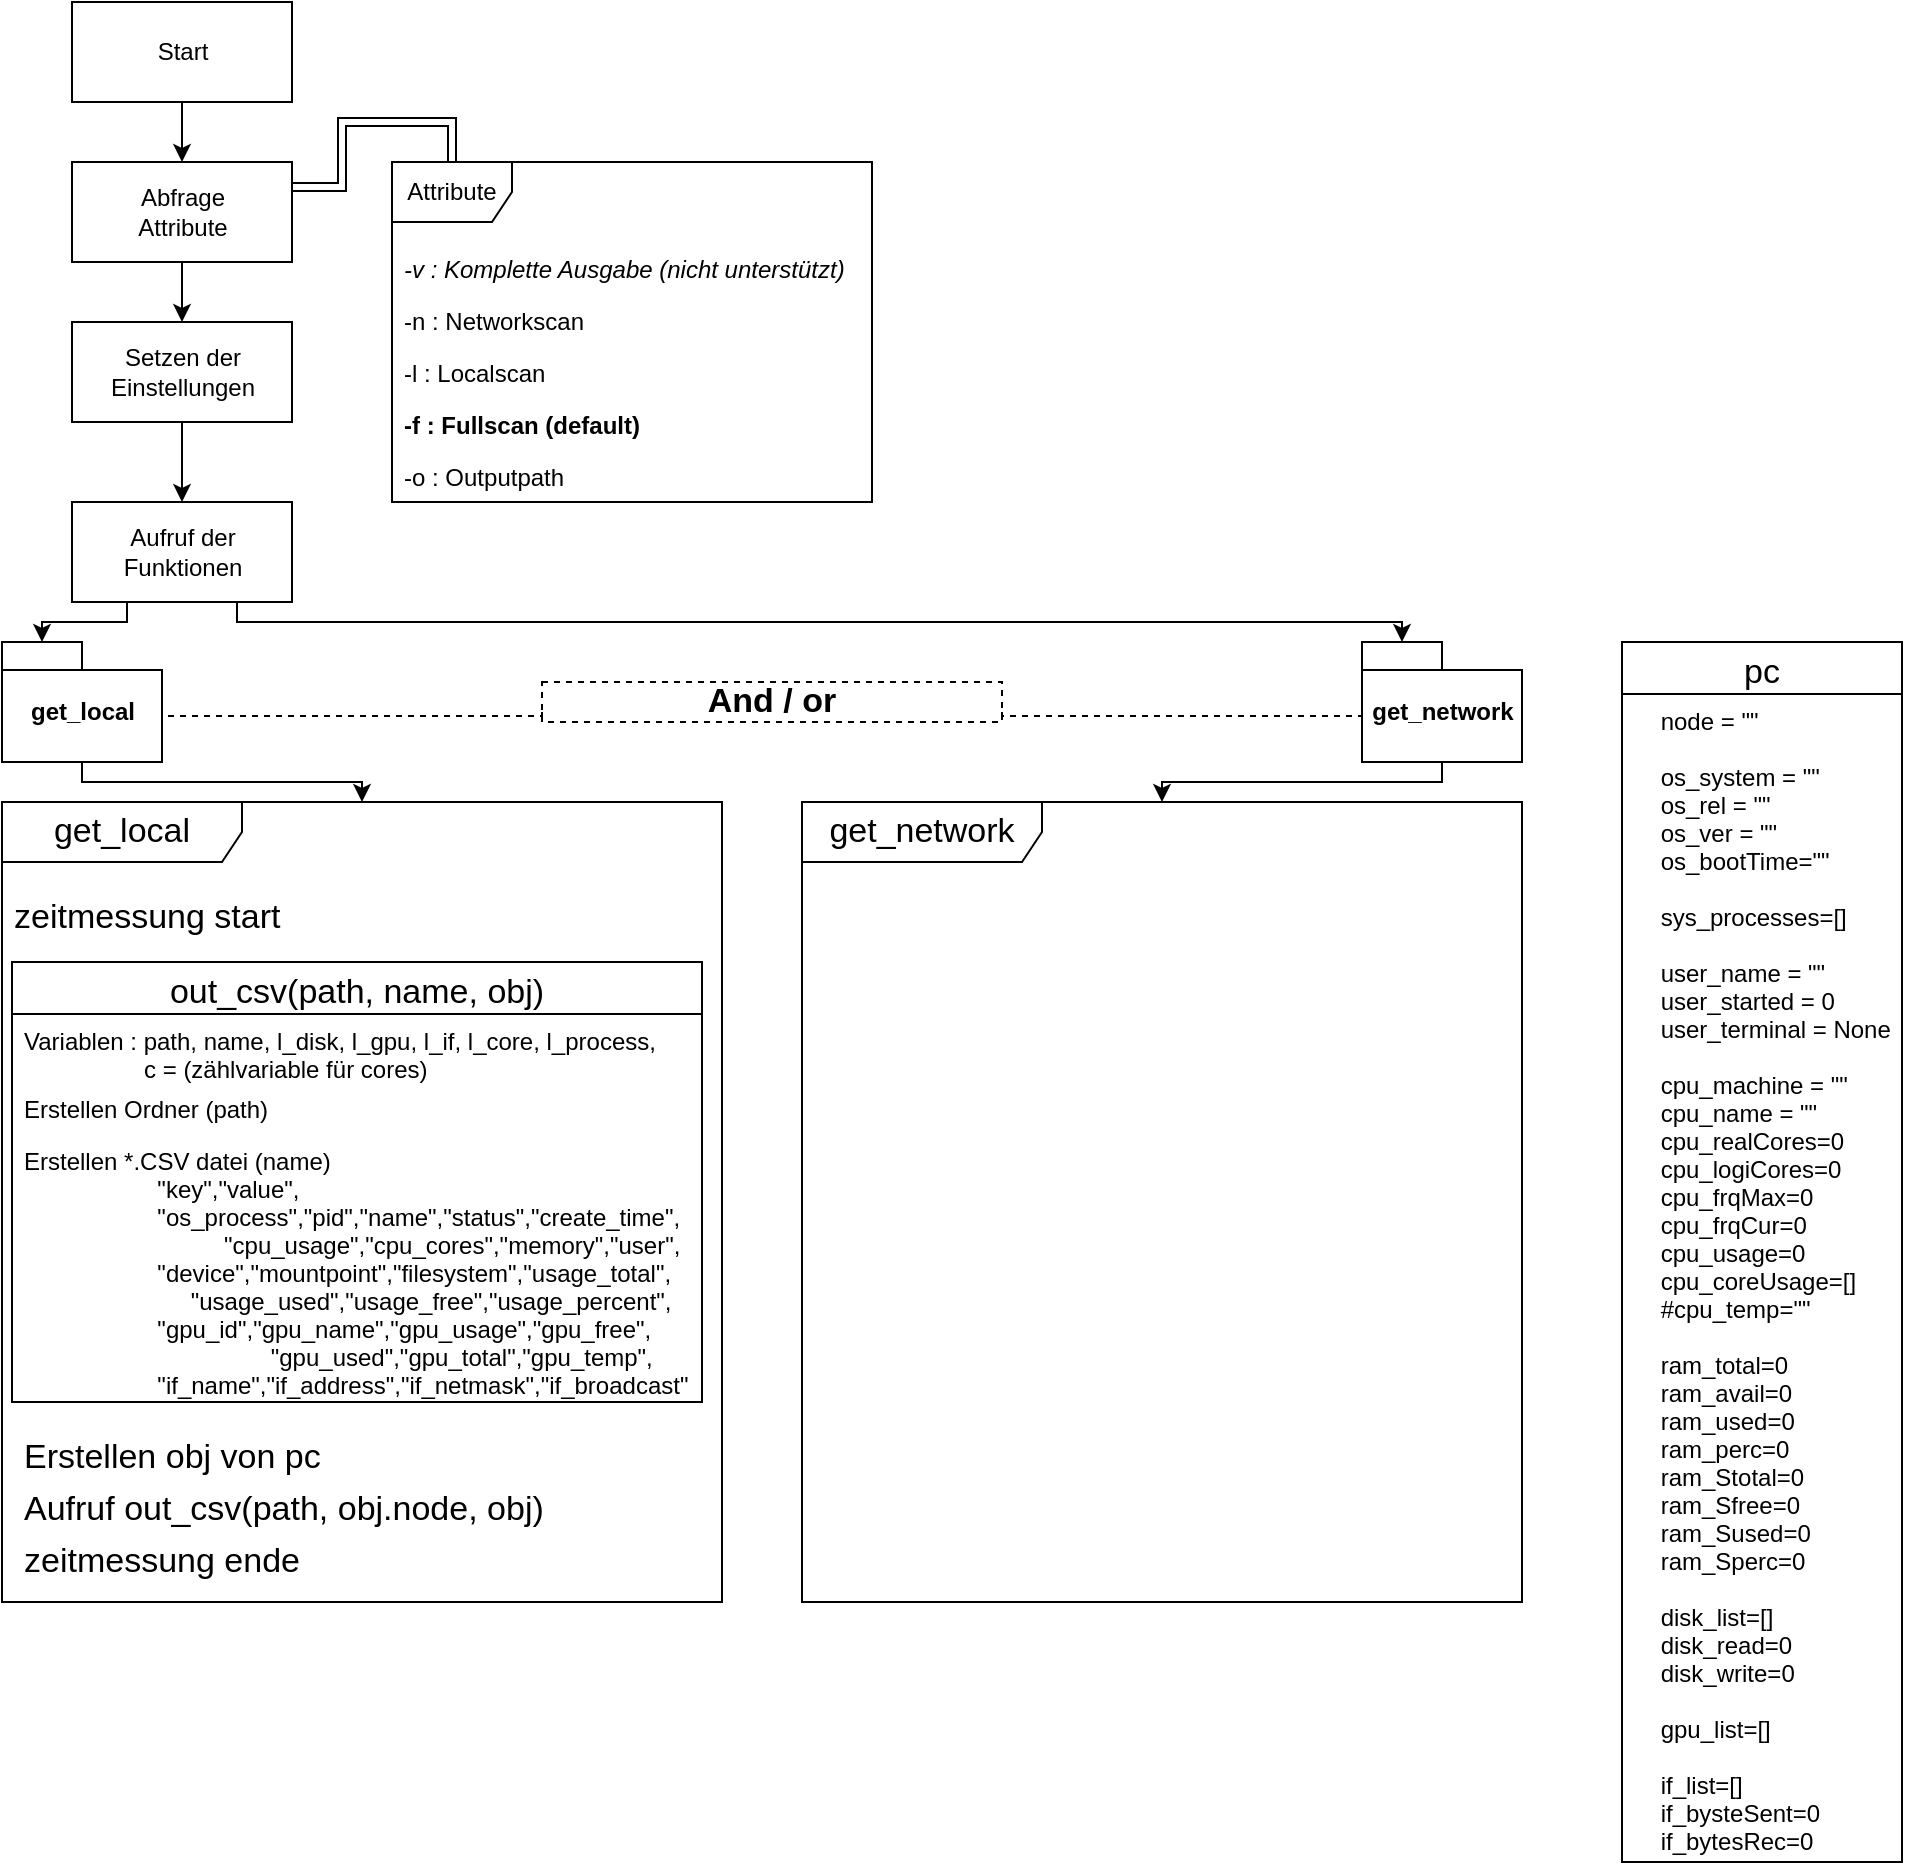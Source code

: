 <mxfile version="14.6.6" type="github">
  <diagram name="Page-1" id="0783ab3e-0a74-02c8-0abd-f7b4e66b4bec">
    <mxGraphModel dx="1382" dy="795" grid="1" gridSize="10" guides="1" tooltips="1" connect="1" arrows="1" fold="1" page="1" pageScale="1" pageWidth="850" pageHeight="1100" background="#ffffff" math="0" shadow="0">
      <root>
        <mxCell id="0" />
        <mxCell id="1" parent="0" />
        <mxCell id="s83j-BUwnU0X72fGFEWC-13" style="edgeStyle=orthogonalEdgeStyle;rounded=0;orthogonalLoop=1;jettySize=auto;html=1;exitX=0.5;exitY=1;exitDx=0;exitDy=0;entryX=0.5;entryY=0;entryDx=0;entryDy=0;" edge="1" parent="1" source="s83j-BUwnU0X72fGFEWC-2" target="s83j-BUwnU0X72fGFEWC-4">
          <mxGeometry relative="1" as="geometry" />
        </mxCell>
        <mxCell id="s83j-BUwnU0X72fGFEWC-2" value="Start" style="html=1;" vertex="1" parent="1">
          <mxGeometry x="75" y="40" width="110" height="50" as="geometry" />
        </mxCell>
        <mxCell id="s83j-BUwnU0X72fGFEWC-15" style="edgeStyle=orthogonalEdgeStyle;shape=link;rounded=0;orthogonalLoop=1;jettySize=auto;html=1;exitX=1;exitY=0.25;exitDx=0;exitDy=0;entryX=0.125;entryY=0;entryDx=0;entryDy=0;entryPerimeter=0;" edge="1" parent="1" source="s83j-BUwnU0X72fGFEWC-4" target="s83j-BUwnU0X72fGFEWC-6">
          <mxGeometry relative="1" as="geometry" />
        </mxCell>
        <mxCell id="s83j-BUwnU0X72fGFEWC-17" style="edgeStyle=orthogonalEdgeStyle;rounded=0;orthogonalLoop=1;jettySize=auto;html=1;exitX=0.5;exitY=1;exitDx=0;exitDy=0;entryX=0.5;entryY=0;entryDx=0;entryDy=0;" edge="1" parent="1" source="s83j-BUwnU0X72fGFEWC-4" target="s83j-BUwnU0X72fGFEWC-16">
          <mxGeometry relative="1" as="geometry" />
        </mxCell>
        <mxCell id="s83j-BUwnU0X72fGFEWC-4" value="Abfrage &lt;br&gt;Attribute" style="html=1;" vertex="1" parent="1">
          <mxGeometry x="75" y="120" width="110" height="50" as="geometry" />
        </mxCell>
        <mxCell id="s83j-BUwnU0X72fGFEWC-6" value="Attribute" style="shape=umlFrame;whiteSpace=wrap;html=1;" vertex="1" parent="1">
          <mxGeometry x="235" y="120" width="240" height="170" as="geometry" />
        </mxCell>
        <mxCell id="s83j-BUwnU0X72fGFEWC-8" value="-v : Komplette Ausgabe (nicht unterstützt)" style="text;strokeColor=none;fillColor=none;align=left;verticalAlign=top;spacingLeft=4;spacingRight=4;overflow=hidden;rotatable=0;points=[[0,0.5],[1,0.5]];portConstraint=eastwest;fontStyle=2" vertex="1" parent="1">
          <mxGeometry x="235" y="160" width="240" height="26" as="geometry" />
        </mxCell>
        <mxCell id="s83j-BUwnU0X72fGFEWC-9" value="-n : Networkscan" style="text;strokeColor=none;fillColor=none;align=left;verticalAlign=top;spacingLeft=4;spacingRight=4;overflow=hidden;rotatable=0;points=[[0,0.5],[1,0.5]];portConstraint=eastwest;" vertex="1" parent="1">
          <mxGeometry x="235" y="186" width="240" height="26" as="geometry" />
        </mxCell>
        <mxCell id="s83j-BUwnU0X72fGFEWC-10" value="-l : Localscan" style="text;strokeColor=none;fillColor=none;align=left;verticalAlign=top;spacingLeft=4;spacingRight=4;overflow=hidden;rotatable=0;points=[[0,0.5],[1,0.5]];portConstraint=eastwest;" vertex="1" parent="1">
          <mxGeometry x="235" y="212" width="240" height="26" as="geometry" />
        </mxCell>
        <mxCell id="s83j-BUwnU0X72fGFEWC-11" value="-f : Fullscan (default)" style="text;strokeColor=none;fillColor=none;align=left;verticalAlign=top;spacingLeft=4;spacingRight=4;overflow=hidden;rotatable=0;points=[[0,0.5],[1,0.5]];portConstraint=eastwest;fontStyle=1" vertex="1" parent="1">
          <mxGeometry x="235" y="238" width="240" height="26" as="geometry" />
        </mxCell>
        <mxCell id="s83j-BUwnU0X72fGFEWC-12" value="-o : Outputpath" style="text;strokeColor=none;fillColor=none;align=left;verticalAlign=top;spacingLeft=4;spacingRight=4;overflow=hidden;rotatable=0;points=[[0,0.5],[1,0.5]];portConstraint=eastwest;" vertex="1" parent="1">
          <mxGeometry x="235" y="264" width="240" height="26" as="geometry" />
        </mxCell>
        <mxCell id="s83j-BUwnU0X72fGFEWC-19" style="edgeStyle=orthogonalEdgeStyle;rounded=0;orthogonalLoop=1;jettySize=auto;html=1;exitX=0.5;exitY=1;exitDx=0;exitDy=0;entryX=0.5;entryY=0;entryDx=0;entryDy=0;" edge="1" parent="1" source="s83j-BUwnU0X72fGFEWC-16" target="s83j-BUwnU0X72fGFEWC-18">
          <mxGeometry relative="1" as="geometry" />
        </mxCell>
        <mxCell id="s83j-BUwnU0X72fGFEWC-16" value="Setzen der &lt;br&gt;Einstellungen" style="html=1;" vertex="1" parent="1">
          <mxGeometry x="75" y="200" width="110" height="50" as="geometry" />
        </mxCell>
        <mxCell id="s83j-BUwnU0X72fGFEWC-22" style="edgeStyle=orthogonalEdgeStyle;rounded=0;orthogonalLoop=1;jettySize=auto;html=1;exitX=0.25;exitY=1;exitDx=0;exitDy=0;entryX=0;entryY=0;entryDx=20;entryDy=0;entryPerimeter=0;" edge="1" parent="1" source="s83j-BUwnU0X72fGFEWC-18" target="s83j-BUwnU0X72fGFEWC-20">
          <mxGeometry relative="1" as="geometry">
            <Array as="points">
              <mxPoint x="103" y="350" />
              <mxPoint x="60" y="350" />
            </Array>
          </mxGeometry>
        </mxCell>
        <mxCell id="s83j-BUwnU0X72fGFEWC-23" style="edgeStyle=orthogonalEdgeStyle;rounded=0;orthogonalLoop=1;jettySize=auto;html=1;exitX=0.75;exitY=1;exitDx=0;exitDy=0;entryX=0;entryY=0;entryDx=20;entryDy=0;entryPerimeter=0;" edge="1" parent="1" source="s83j-BUwnU0X72fGFEWC-18" target="s83j-BUwnU0X72fGFEWC-21">
          <mxGeometry relative="1" as="geometry">
            <Array as="points">
              <mxPoint x="158" y="350" />
              <mxPoint x="740" y="350" />
            </Array>
          </mxGeometry>
        </mxCell>
        <mxCell id="s83j-BUwnU0X72fGFEWC-18" value="Aufruf der &lt;br&gt;Funktionen" style="html=1;" vertex="1" parent="1">
          <mxGeometry x="75" y="290" width="110" height="50" as="geometry" />
        </mxCell>
        <mxCell id="s83j-BUwnU0X72fGFEWC-33" style="edgeStyle=orthogonalEdgeStyle;rounded=0;orthogonalLoop=1;jettySize=auto;html=1;exitX=0.5;exitY=1;exitDx=0;exitDy=0;exitPerimeter=0;fontSize=17;startArrow=none;startFill=0;endArrow=classic;endFill=1;" edge="1" parent="1" source="s83j-BUwnU0X72fGFEWC-20" target="s83j-BUwnU0X72fGFEWC-29">
          <mxGeometry relative="1" as="geometry">
            <Array as="points">
              <mxPoint x="80" y="430" />
              <mxPoint x="220" y="430" />
            </Array>
          </mxGeometry>
        </mxCell>
        <mxCell id="s83j-BUwnU0X72fGFEWC-20" value="get_local" style="shape=folder;fontStyle=1;spacingTop=10;tabWidth=40;tabHeight=14;tabPosition=left;html=1;" vertex="1" parent="1">
          <mxGeometry x="40" y="360" width="80" height="60" as="geometry" />
        </mxCell>
        <mxCell id="s83j-BUwnU0X72fGFEWC-34" style="edgeStyle=orthogonalEdgeStyle;rounded=0;orthogonalLoop=1;jettySize=auto;html=1;exitX=0.5;exitY=1;exitDx=0;exitDy=0;exitPerimeter=0;fontSize=17;startArrow=none;startFill=0;endArrow=classic;endFill=1;" edge="1" parent="1" source="s83j-BUwnU0X72fGFEWC-21" target="s83j-BUwnU0X72fGFEWC-30">
          <mxGeometry relative="1" as="geometry">
            <Array as="points">
              <mxPoint x="760" y="430" />
              <mxPoint x="620" y="430" />
            </Array>
          </mxGeometry>
        </mxCell>
        <mxCell id="s83j-BUwnU0X72fGFEWC-21" value="get_network" style="shape=folder;fontStyle=1;spacingTop=10;tabWidth=40;tabHeight=14;tabPosition=left;html=1;" vertex="1" parent="1">
          <mxGeometry x="720" y="360" width="80" height="60" as="geometry" />
        </mxCell>
        <mxCell id="s83j-BUwnU0X72fGFEWC-27" style="edgeStyle=orthogonalEdgeStyle;rounded=0;orthogonalLoop=1;jettySize=auto;html=1;exitX=0;exitY=0.75;exitDx=0;exitDy=0;entryX=0;entryY=0;entryDx=80;entryDy=37;entryPerimeter=0;dashed=1;fontSize=17;startArrow=none;startFill=0;endArrow=none;endFill=0;" edge="1" parent="1" source="s83j-BUwnU0X72fGFEWC-25" target="s83j-BUwnU0X72fGFEWC-20">
          <mxGeometry relative="1" as="geometry">
            <Array as="points">
              <mxPoint x="310" y="397" />
            </Array>
          </mxGeometry>
        </mxCell>
        <mxCell id="s83j-BUwnU0X72fGFEWC-28" style="edgeStyle=orthogonalEdgeStyle;rounded=0;orthogonalLoop=1;jettySize=auto;html=1;exitX=1;exitY=0.75;exitDx=0;exitDy=0;entryX=0;entryY=0;entryDx=0;entryDy=37;entryPerimeter=0;dashed=1;fontSize=17;startArrow=none;startFill=0;endArrow=none;endFill=0;" edge="1" parent="1" source="s83j-BUwnU0X72fGFEWC-25" target="s83j-BUwnU0X72fGFEWC-21">
          <mxGeometry relative="1" as="geometry">
            <Array as="points">
              <mxPoint x="540" y="397" />
            </Array>
          </mxGeometry>
        </mxCell>
        <mxCell id="s83j-BUwnU0X72fGFEWC-25" value="And / or" style="text;html=1;fillColor=none;align=center;verticalAlign=middle;whiteSpace=wrap;rounded=0;fontSize=17;fontStyle=1;dashed=1;strokeColor=#000000;" vertex="1" parent="1">
          <mxGeometry x="310" y="380" width="230" height="20" as="geometry" />
        </mxCell>
        <mxCell id="s83j-BUwnU0X72fGFEWC-29" value="get_local" style="shape=umlFrame;whiteSpace=wrap;html=1;fontSize=17;strokeColor=#000000;width=120;height=30;" vertex="1" parent="1">
          <mxGeometry x="40" y="440" width="360" height="400" as="geometry" />
        </mxCell>
        <mxCell id="s83j-BUwnU0X72fGFEWC-30" value="get_network" style="shape=umlFrame;whiteSpace=wrap;html=1;fontSize=17;strokeColor=#000000;width=120;height=30;" vertex="1" parent="1">
          <mxGeometry x="440" y="440" width="360" height="400" as="geometry" />
        </mxCell>
        <mxCell id="s83j-BUwnU0X72fGFEWC-35" value="zeitmessung start" style="text;strokeColor=none;fillColor=none;align=left;verticalAlign=top;spacingLeft=4;spacingRight=4;overflow=hidden;rotatable=0;points=[[0,0.5],[1,0.5]];portConstraint=eastwest;fontSize=17;" vertex="1" parent="1">
          <mxGeometry x="40" y="480" width="320" height="26" as="geometry" />
        </mxCell>
        <mxCell id="s83j-BUwnU0X72fGFEWC-36" value="out_csv(path, name, obj)" style="swimlane;fontStyle=0;childLayout=stackLayout;horizontal=1;startSize=26;fillColor=none;horizontalStack=0;resizeParent=1;resizeParentMax=0;resizeLast=0;collapsible=1;marginBottom=0;fontSize=17;strokeColor=#000000;" vertex="1" parent="1">
          <mxGeometry x="45" y="520" width="345" height="220" as="geometry" />
        </mxCell>
        <mxCell id="s83j-BUwnU0X72fGFEWC-37" value="Variablen : path, name, l_disk, l_gpu, l_if, l_core, l_process, &#xa;                  c = (zählvariable für cores)" style="text;strokeColor=none;fillColor=none;align=left;verticalAlign=top;spacingLeft=4;spacingRight=4;overflow=hidden;rotatable=0;points=[[0,0.5],[1,0.5]];portConstraint=eastwest;" vertex="1" parent="s83j-BUwnU0X72fGFEWC-36">
          <mxGeometry y="26" width="345" height="34" as="geometry" />
        </mxCell>
        <mxCell id="s83j-BUwnU0X72fGFEWC-38" value="Erstellen Ordner (path)" style="text;strokeColor=none;fillColor=none;align=left;verticalAlign=top;spacingLeft=4;spacingRight=4;overflow=hidden;rotatable=0;points=[[0,0.5],[1,0.5]];portConstraint=eastwest;" vertex="1" parent="s83j-BUwnU0X72fGFEWC-36">
          <mxGeometry y="60" width="345" height="26" as="geometry" />
        </mxCell>
        <mxCell id="s83j-BUwnU0X72fGFEWC-41" value="Erstellen *.CSV datei (name)&#xa;                    &quot;key&quot;,&quot;value&quot;,&#xa;                    &quot;os_process&quot;,&quot;pid&quot;,&quot;name&quot;,&quot;status&quot;,&quot;create_time&quot;,&#xa;                              &quot;cpu_usage&quot;,&quot;cpu_cores&quot;,&quot;memory&quot;,&quot;user&quot;,&#xa;                    &quot;device&quot;,&quot;mountpoint&quot;,&quot;filesystem&quot;,&quot;usage_total&quot;,&#xa;                         &quot;usage_used&quot;,&quot;usage_free&quot;,&quot;usage_percent&quot;,&#xa;                    &quot;gpu_id&quot;,&quot;gpu_name&quot;,&quot;gpu_usage&quot;,&quot;gpu_free&quot;,&#xa;                                     &quot;gpu_used&quot;,&quot;gpu_total&quot;,&quot;gpu_temp&quot;,&#xa;                    &quot;if_name&quot;,&quot;if_address&quot;,&quot;if_netmask&quot;,&quot;if_broadcast&quot;" style="text;strokeColor=none;fillColor=none;align=left;verticalAlign=top;spacingLeft=4;spacingRight=4;overflow=hidden;rotatable=0;points=[[0,0.5],[1,0.5]];portConstraint=eastwest;" vertex="1" parent="s83j-BUwnU0X72fGFEWC-36">
          <mxGeometry y="86" width="345" height="134" as="geometry" />
        </mxCell>
        <mxCell id="s83j-BUwnU0X72fGFEWC-43" value="Erstellen obj von pc" style="text;strokeColor=none;fillColor=none;align=left;verticalAlign=top;spacingLeft=4;spacingRight=4;overflow=hidden;rotatable=0;points=[[0,0.5],[1,0.5]];portConstraint=eastwest;fontSize=17;" vertex="1" parent="1">
          <mxGeometry x="45" y="750" width="320" height="26" as="geometry" />
        </mxCell>
        <mxCell id="s83j-BUwnU0X72fGFEWC-44" value="Aufruf out_csv(path, obj.node, obj)" style="text;strokeColor=none;fillColor=none;align=left;verticalAlign=top;spacingLeft=4;spacingRight=4;overflow=hidden;rotatable=0;points=[[0,0.5],[1,0.5]];portConstraint=eastwest;fontSize=17;" vertex="1" parent="1">
          <mxGeometry x="45" y="776" width="320" height="26" as="geometry" />
        </mxCell>
        <mxCell id="s83j-BUwnU0X72fGFEWC-45" value="zeitmessung ende" style="text;strokeColor=none;fillColor=none;align=left;verticalAlign=top;spacingLeft=4;spacingRight=4;overflow=hidden;rotatable=0;points=[[0,0.5],[1,0.5]];portConstraint=eastwest;fontSize=17;" vertex="1" parent="1">
          <mxGeometry x="45" y="802" width="320" height="26" as="geometry" />
        </mxCell>
        <mxCell id="s83j-BUwnU0X72fGFEWC-46" value="pc" style="swimlane;fontStyle=0;childLayout=stackLayout;horizontal=1;startSize=26;fillColor=none;horizontalStack=0;resizeParent=1;resizeParentMax=0;resizeLast=0;collapsible=1;marginBottom=0;fontSize=17;strokeColor=#000000;" vertex="1" parent="1">
          <mxGeometry x="850" y="360" width="140" height="610" as="geometry" />
        </mxCell>
        <mxCell id="s83j-BUwnU0X72fGFEWC-47" value="    node = &quot;&quot;                       #PC Name&#xa;    &#xa;    os_system = &quot;&quot;              #System Type &quot;Win, Linux, ...&quot;&#xa;    os_rel = &quot;&quot;                     #OS Release &quot;10&quot;&#xa;    os_ver = &quot;&quot;                    #OS Version &quot;10.0.184&quot;&#xa;    os_bootTime=&quot;&quot;            #OS Startup&#xa;&#xa;    sys_processes=[]            #List 2D of SystemProcesses [os_process,pid,name,status,create_time,cpu_usage,cpu_cores,memory,user]&#xa;    &#xa;    user_name = &quot;&quot;              #Active User&#xa;    user_started = 0            #Last startup&#xa;    user_terminal = None        #Terminalmodus&#xa;    &#xa;    cpu_machine = &quot;&quot;            #Machinearch. &quot;AMD64&quot;&#xa;    cpu_name = &quot;&quot;               #CPU Name &quot;Intel64 Family 6 Model 60 Stepping 3, GenuineIntel&quot;&#xa;    cpu_realCores=0             #Real Cores on CPU&#xa;    cpu_logiCores=0             #Logic Cores in CPU&#xa;    cpu_frqMax=0                #Max Frequence of CPU&#xa;    cpu_frqCur=0                #Current Frequence of CPU&#xa;    cpu_usage=0                 #CPU usage in %&#xa;    cpu_coreUsage=[]            #List of logical cores and usage in %&#xa;    #cpu_temp=&quot;&quot;                 #FEHLT&#xa;&#xa;    ram_total=0                  #Total RAM&#xa;    ram_avail=0                 #Available RAM&#xa;    ram_used=0                  #Used RAM&#xa;    ram_perc=0                  #Used RAM in Percent&#xa;    ram_Stotal=0                #Total Swap&#xa;    ram_Sfree=0                 #Available Swap&#xa;    ram_Sused=0                 #Used Swap&#xa;    ram_Sperc=0                 #Used Swap in Percent&#xa;&#xa;    disk_list=[]                      #List 2D of all disks connected to PC (device, mountpoint, filesystem, part_usage.total,part_usage.used,part_usage.free,part_usage.percent)&#xa;    disk_read=0                  #Read Bytes since Boot&#xa;    disk_write=0                  #Write Bytes since Boot&#xa;&#xa;    gpu_list=[]                      #List 2D GPU (id, name, usage(%), free mem(byte), used mem(byte), total mem(byte), temperature(°C))&#xa;&#xa;    if_list=[]                          #List 2D of Interfaces&#xa;    if_bysteSent=0              #Network sendet Bytes&#xa;    if_bytesRec=0               #Network recived Bytes" style="text;strokeColor=none;fillColor=none;align=left;verticalAlign=top;spacingLeft=4;spacingRight=4;overflow=hidden;rotatable=0;points=[[0,0.5],[1,0.5]];portConstraint=eastwest;" vertex="1" parent="s83j-BUwnU0X72fGFEWC-46">
          <mxGeometry y="26" width="140" height="584" as="geometry" />
        </mxCell>
      </root>
    </mxGraphModel>
  </diagram>
</mxfile>
